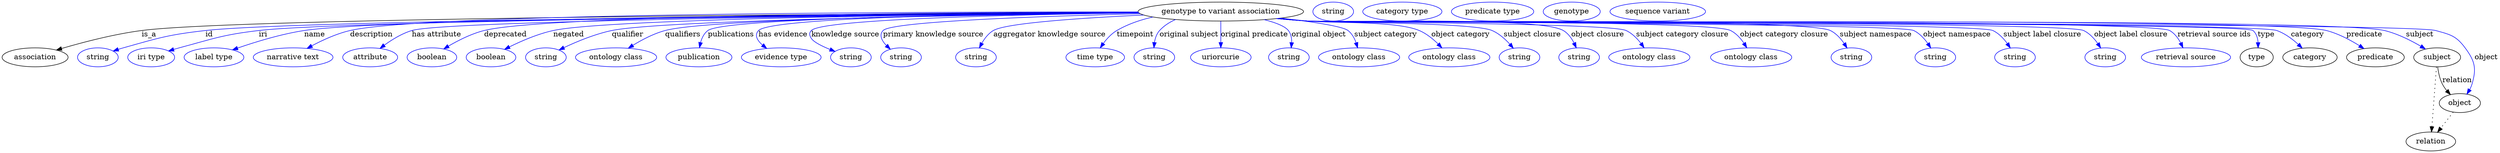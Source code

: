 digraph {
	graph [bb="0,0,4727.4,283"];
	node [label="\N"];
	"genotype to variant association"	[height=0.5,
		label="genotype to variant association",
		pos="2307.4,265",
		width=4.351];
	association	[height=0.5,
		pos="62.394,178",
		width=1.7332];
	"genotype to variant association" -> association	[label=is_a,
		lp="278.39,221.5",
		pos="e,102.89,191.89 2151.1,263.35 1705.5,261.22 449.06,253.12 264.39,229 211.77,222.13 153.03,206.68 112.52,194.76"];
	id	[color=blue,
		height=0.5,
		label=string,
		pos="181.39,178",
		width=1.0652];
	"genotype to variant association" -> id	[color=blue,
		label=id,
		lp="391.39,221.5",
		pos="e,210.39,189.95 2151.6,262.88 1724.9,259.57 557.37,248.8 384.39,229 314.42,220.99 297.18,215.13 229.39,196 226.29,195.12 223.09,\
194.15 219.9,193.13",
		style=solid];
	iri	[color=blue,
		height=0.5,
		label="iri type",
		pos="282.39,178",
		width=1.2277];
	"genotype to variant association" -> iri	[color=blue,
		label=iri,
		lp="493.39,221.5",
		pos="e,315.33,190.09 2151.7,262.77 1740.9,259.27 648.13,248.27 485.39,229 417.61,220.97 401.3,213.78 335.39,196 332.03,195.09 328.56,\
194.1 325.08,193.07",
		style=solid];
	name	[color=blue,
		height=0.5,
		label="label type",
		pos="401.39,178",
		width=1.5707];
	"genotype to variant association" -> name	[color=blue,
		label=name,
		lp="591.39,221.5",
		pos="e,436.26,192.23 2151.4,263.22 1754.2,260.9 724.73,252.66 571.39,229 527.81,222.27 479.73,207.4 445.86,195.62",
		style=solid];
	description	[color=blue,
		height=0.5,
		label="narrative text",
		pos="551.39,178",
		width=2.0943];
	"genotype to variant association" -> description	[color=blue,
		label=description,
		lp="697.89,221.5",
		pos="e,577.27,194.99 2150.5,264.39 1766.5,264.82 799.9,262.51 657.39,229 632.32,223.1 606.12,210.81 586.04,199.89",
		style=solid];
	"has attribute"	[color=blue,
		height=0.5,
		label=attribute,
		pos="696.39,178",
		width=1.4443];
	"genotype to variant association" -> "has attribute"	[color=blue,
		label="has attribute",
		lp="821.39,221.5",
		pos="e,714.78,194.96 2151.7,262.71 1774.8,259.29 839.34,248.84 774.39,229 755.79,223.32 737.37,211.85 723.09,201.33",
		style=solid];
	deprecated	[color=blue,
		height=0.5,
		label=boolean,
		pos="813.39,178",
		width=1.2999];
	"genotype to variant association" -> deprecated	[color=blue,
		label=deprecated,
		lp="951.89,221.5",
		pos="e,835.6,193.99 2150.9,263.98 1811.4,263.38 1028.6,258.74 911.39,229 887.53,222.95 862.85,210.31 844.23,199.26",
		style=solid];
	negated	[color=blue,
		height=0.5,
		label=boolean,
		pos="925.39,178",
		width=1.2999];
	"genotype to variant association" -> negated	[color=blue,
		label=negated,
		lp="1071.4,221.5",
		pos="e,950.94,193.25 2151.5,262.95 1837.1,260.37 1147.9,252.11 1042.4,229 1013.5,222.67 982.84,209.29 960.15,197.96",
		style=solid];
	qualifier	[color=blue,
		height=0.5,
		label=string,
		pos="1028.4,178",
		width=1.0652];
	"genotype to variant association" -> qualifier	[color=blue,
		label=qualifier,
		lp="1183.4,221.5",
		pos="e,1053,191.83 2152.5,262.31 1860.2,258.67 1248.4,248.8 1153.4,229 1121.3,222.31 1086.8,207.92 1062.2,196.29",
		style=solid];
	qualifiers	[color=blue,
		height=0.5,
		label="ontology class",
		pos="1161.4,178",
		width=2.1304];
	"genotype to variant association" -> qualifiers	[color=blue,
		label=qualifiers,
		lp="1287.9,221.5",
		pos="e,1184.6,195.39 2151.9,262.75 1879.8,259.97 1338.5,251.65 1254.4,229 1232.7,223.15 1210.4,211.43 1193.1,200.81",
		style=solid];
	publications	[color=blue,
		height=0.5,
		label=publication,
		pos="1318.4,178",
		width=1.7332];
	"genotype to variant association" -> publications	[color=blue,
		label=publications,
		lp="1379.4,221.5",
		pos="e,1319.4,196.26 2151.7,262.98 1885.4,260.59 1367.5,252.89 1335.4,229 1328.1,223.57 1323.9,214.84 1321.5,206.19",
		style=solid];
	"has evidence"	[color=blue,
		height=0.5,
		label="evidence type",
		pos="1474.4,178",
		width=2.0943];
	"genotype to variant association" -> "has evidence"	[color=blue,
		label="has evidence",
		lp="1477.9,221.5",
		pos="e,1446.8,194.93 2151.2,263.3 1906,261.41 1455.9,254.48 1431.4,229 1423,220.25 1428.9,210.18 1438.7,201.37",
		style=solid];
	"knowledge source"	[color=blue,
		height=0.5,
		label=string,
		pos="1606.4,178",
		width=1.0652];
	"genotype to variant association" -> "knowledge source"	[color=blue,
		label="knowledge source",
		lp="1595.9,221.5",
		pos="e,1576.3,189.28 2152,262.43 1931.7,259.42 1552.5,251.06 1531.4,229 1526.8,224.18 1527.8,219.62 1531.4,214 1535.8,207.12 1551,199.47 \
1566.6,193.08",
		style=solid];
	"primary knowledge source"	[color=blue,
		height=0.5,
		label=string,
		pos="1701.4,178",
		width=1.0652];
	"genotype to variant association" -> "primary knowledge source"	[color=blue,
		label="primary knowledge source",
		lp="1762.4,221.5",
		pos="e,1681.1,193.48 2154.8,260.87 1970.8,256.33 1684,246.49 1667.4,229 1659.3,220.46 1664.8,209.82 1673.6,200.55",
		style=solid];
	"aggregator knowledge source"	[color=blue,
		height=0.5,
		label=string,
		pos="1843.4,178",
		width=1.0652];
	"genotype to variant association" -> "aggregator knowledge source"	[color=blue,
		label="aggregator knowledge source",
		lp="1982.9,221.5",
		pos="e,1849.9,195.93 2161.4,258.44 2046.1,253 1900.8,243.42 1876.4,229 1867,223.44 1859.8,214.03 1854.5,204.86",
		style=solid];
	timepoint	[color=blue,
		height=0.5,
		label="time type",
		pos="2069.4,178",
		width=1.5346];
	"genotype to variant association" -> timepoint	[color=blue,
		label=timepoint,
		lp="2145.4,221.5",
		pos="e,2079,196.09 2178.7,254.65 2154.9,249.24 2131.1,241.11 2110.4,229 2100.3,223.07 2091.6,213.64 2084.8,204.56",
		style=solid];
	"original subject"	[color=blue,
		height=0.5,
		label=string,
		pos="2181.4,178",
		width=1.0652];
	"genotype to variant association" -> "original subject"	[color=blue,
		label="original subject",
		lp="2247.4,221.5",
		pos="e,2180.6,196.26 2221.6,249.91 2210.2,244.88 2199.7,238.11 2191.4,229 2185.8,222.83 2183,214.43 2181.6,206.27",
		style=solid];
	"original predicate"	[color=blue,
		height=0.5,
		label=uriorcurie,
		pos="2307.4,178",
		width=1.5887];
	"genotype to variant association" -> "original predicate"	[color=blue,
		label="original predicate",
		lp="2370.9,221.5",
		pos="e,2307.4,196.18 2307.4,246.8 2307.4,235.16 2307.4,219.55 2307.4,206.24",
		style=solid];
	"original object"	[color=blue,
		height=0.5,
		label=string,
		pos="2436.4,178",
		width=1.0652];
	"genotype to variant association" -> "original object"	[color=blue,
		label="original object",
		lp="2492.9,221.5",
		pos="e,2440.8,195.99 2389.7,249.6 2410.5,244.23 2428.9,237.36 2435.4,229 2440.4,222.62 2441.9,214.26 2441.7,206.21",
		style=solid];
	"subject category"	[color=blue,
		height=0.5,
		label="ontology class",
		pos="2569.4,178",
		width=2.1304];
	"genotype to variant association" -> "subject category"	[color=blue,
		label="subject category",
		lp="2619.9,221.5",
		pos="e,2566.7,196.01 2420.9,252.59 2478.1,245.93 2537.8,237.23 2548.4,229 2555.8,223.28 2560.6,214.49 2563.7,205.86",
		style=solid];
	"object category"	[color=blue,
		height=0.5,
		label="ontology class",
		pos="2740.4,178",
		width=2.1304];
	"genotype to variant association" -> "object category"	[color=blue,
		label="object category",
		lp="2761.9,221.5",
		pos="e,2726.3,196.05 2419,252.32 2437.2,250.49 2455.8,248.65 2473.4,247 2520,242.61 2640.3,247.36 2683.4,229 2696.9,223.24 2709.5,213.01 \
2719.3,203.29",
		style=solid];
	"subject closure"	[color=blue,
		height=0.5,
		label=string,
		pos="2873.4,178",
		width=1.0652];
	"genotype to variant association" -> "subject closure"	[color=blue,
		label="subject closure",
		lp="2897.9,221.5",
		pos="e,2861.7,195.22 2416.7,252.02 2435.6,250.17 2455.1,248.41 2473.4,247 2512,244.03 2785.9,244.39 2821.4,229 2834.5,223.34 2846.2,212.86 \
2855.1,202.95",
		style=solid];
	"object closure"	[color=blue,
		height=0.5,
		label=string,
		pos="2986.4,178",
		width=1.0652];
	"genotype to variant association" -> "object closure"	[color=blue,
		label="object closure",
		lp="3021.4,221.5",
		pos="e,2981,196.05 2415.4,251.92 2434.7,250.05 2454.6,248.31 2473.4,247 2527,243.26 2910.2,256.33 2956.4,229 2965.4,223.65 2972.1,214.4 \
2976.8,205.31",
		style=solid];
	"subject category closure"	[color=blue,
		height=0.5,
		label="ontology class",
		pos="3119.4,178",
		width=2.1304];
	"genotype to variant association" -> "subject category closure"	[color=blue,
		label="subject category closure",
		lp="3181.9,221.5",
		pos="e,3109.5,196.25 2414.9,251.85 2434.3,249.97 2454.5,248.25 2473.4,247 2506.8,244.79 3045.1,243.24 3075.4,229 3086.7,223.67 3096.3,\
213.91 3103.7,204.41",
		style=solid];
	"object category closure"	[color=blue,
		height=0.5,
		label="ontology class",
		pos="3312.4,178",
		width=2.1304];
	"genotype to variant association" -> "object category closure"	[color=blue,
		label="object category closure",
		lp="3374.9,221.5",
		pos="e,3304.1,196.23 2414.4,251.77 2434,249.9 2454.3,248.19 2473.4,247 2517.8,244.23 3233.7,248.95 3273.4,229 3283.8,223.76 3292.3,214.27 \
3298.7,204.96",
		style=solid];
	"subject namespace"	[color=blue,
		height=0.5,
		label=string,
		pos="3502.4,178",
		width=1.0652];
	"genotype to variant association" -> "subject namespace"	[color=blue,
		label="subject namespace",
		lp="3548.4,221.5",
		pos="e,3494.1,195.77 2414,251.75 2433.7,249.86 2454.2,248.16 2473.4,247 2528.2,243.7 3413.1,253.25 3462.4,229 3473.2,223.67 3482.1,213.84 \
3488.7,204.31",
		style=solid];
	"object namespace"	[color=blue,
		height=0.5,
		label=string,
		pos="3661.4,178",
		width=1.0652];
	"genotype to variant association" -> "object namespace"	[color=blue,
		label="object namespace",
		lp="3702.4,221.5",
		pos="e,3652.8,195.79 2413.6,251.75 2433.4,249.85 2454,248.14 2473.4,247 2505.2,245.13 3591.7,242.86 3620.4,229 3631.4,223.69 3640.4,213.88 \
3647.2,204.34",
		style=solid];
	"subject label closure"	[color=blue,
		height=0.5,
		label=string,
		pos="3812.4,178",
		width=1.0652];
	"genotype to variant association" -> "subject label closure"	[color=blue,
		label="subject label closure",
		lp="3864.4,221.5",
		pos="e,3803.5,195.81 2413.5,251.72 2433.4,249.82 2454,248.12 2473.4,247 2509.4,244.91 3737.8,244.45 3770.4,229 3781.5,223.72 3790.8,213.9 \
3797.7,204.36",
		style=solid];
	"object label closure"	[color=blue,
		height=0.5,
		label=string,
		pos="3983.4,178",
		width=1.0652];
	"genotype to variant association" -> "object label closure"	[color=blue,
		label="object label closure",
		lp="4031.9,221.5",
		pos="e,3974.8,195.81 2413.5,251.7 2433.4,249.8 2454,248.11 2473.4,247 2514.1,244.67 3905.6,246.68 3942.4,229 3953.4,223.71 3962.4,213.9 \
3969.2,204.36",
		style=solid];
	"retrieval source ids"	[color=blue,
		height=0.5,
		label="retrieval source",
		pos="4136.4,178",
		width=2.347];
	"genotype to variant association" -> "retrieval source ids"	[color=blue,
		label="retrieval source ids",
		lp="4189.9,221.5",
		pos="e,4130.7,196.17 2413.5,251.68 2433.4,249.78 2454,248.1 2473.4,247 2518.7,244.44 4065.9,251.27 4105.4,229 4114.6,223.79 4121.5,214.57 \
4126.4,205.46",
		style=solid];
	type	[height=0.5,
		pos="4270.4,178",
		width=0.86659];
	"genotype to variant association" -> type	[color=blue,
		label=type,
		lp="4288.4,221.5",
		pos="e,4273.1,195.99 2413.1,251.7 2433.1,249.8 2453.9,248.1 2473.4,247 2498.2,245.61 4244.7,245.41 4263.4,229 4269.9,223.32 4272.4,214.65 \
4273.1,206.12",
		style=solid];
	category	[height=0.5,
		pos="4371.4,178",
		width=1.4263];
	"genotype to variant association" -> category	[color=blue,
		label=category,
		lp="4366.9,221.5",
		pos="e,4356.7,195.48 2413.1,251.7 2433.1,249.79 2453.9,248.09 2473.4,247 2524.3,244.15 4260.3,246.02 4308.4,229 4323.6,223.6 4338,212.84 \
4349.1,202.69",
		style=solid];
	predicate	[height=0.5,
		pos="4495.4,178",
		width=1.5165];
	"genotype to variant association" -> predicate	[color=blue,
		label=predicate,
		lp="4474.4,221.5",
		pos="e,4473.7,194.59 2413.1,251.69 2433.1,249.78 2453.9,248.09 2473.4,247 2580.4,241.03 4298.6,255.65 4402.4,229 4424.8,223.25 4447.7,\
211.05 4465.1,200.13",
		style=solid];
	subject	[height=0.5,
		pos="4612.4,178",
		width=1.2277];
	"genotype to variant association" -> subject	[color=blue,
		label=subject,
		lp="4579.4,221.5",
		pos="e,4590.1,193.87 2413.1,251.68 2433.1,249.78 2453.9,248.08 2473.4,247 2586.5,240.72 4402.3,255.51 4512.4,229 4536.9,223.1 4562.2,\
210.34 4581.3,199.18",
		style=solid];
	object	[height=0.5,
		pos="4655.4,91",
		width=1.0832];
	"genotype to variant association" -> object	[color=blue,
		label=object,
		lp="4705.4,178",
		pos="e,4668.8,108.09 2413.1,251.68 2433.1,249.77 2453.9,248.08 2473.4,247 2532.6,243.72 4552.2,244.85 4609.4,229 4637.2,221.28 4648.2,\
219.22 4665.4,196 4684,170.92 4687.3,156.9 4678.4,127 4677.4,123.55 4675.9,120.13 4674.1,116.85",
		style=solid];
	association_type	[color=blue,
		height=0.5,
		label=string,
		pos="2520.4,265",
		width=1.0652];
	association_category	[color=blue,
		height=0.5,
		label="category type",
		pos="2651.4,265",
		width=2.0762];
	"genotype to variant association_predicate"	[color=blue,
		height=0.5,
		label="predicate type",
		pos="2822.4,265",
		width=2.1665];
	subject -> object	[label=relation,
		lp="4650.4,134.5",
		pos="e,4637.5,107.23 4613.5,159.55 4614.7,149.57 4617.2,137.07 4622.4,127 4624.6,122.68 4627.5,118.52 4630.7,114.66"];
	relation	[height=0.5,
		pos="4600.4,18",
		width=1.2999];
	subject -> relation	[pos="e,4601.7,36.188 4611.1,159.79 4609,132.48 4605,78.994 4602.5,46.38",
		style=dotted];
	"genotype to variant association_subject"	[color=blue,
		height=0.5,
		label=genotype,
		pos="2972.4,265",
		width=1.4985];
	object -> relation	[pos="e,4613.2,35.54 4642.9,73.889 4636,64.939 4627.2,53.617 4619.4,43.584",
		style=dotted];
	"genotype to variant association_object"	[color=blue,
		height=0.5,
		label="sequence variant",
		pos="3134.4,265",
		width=2.5095];
}
